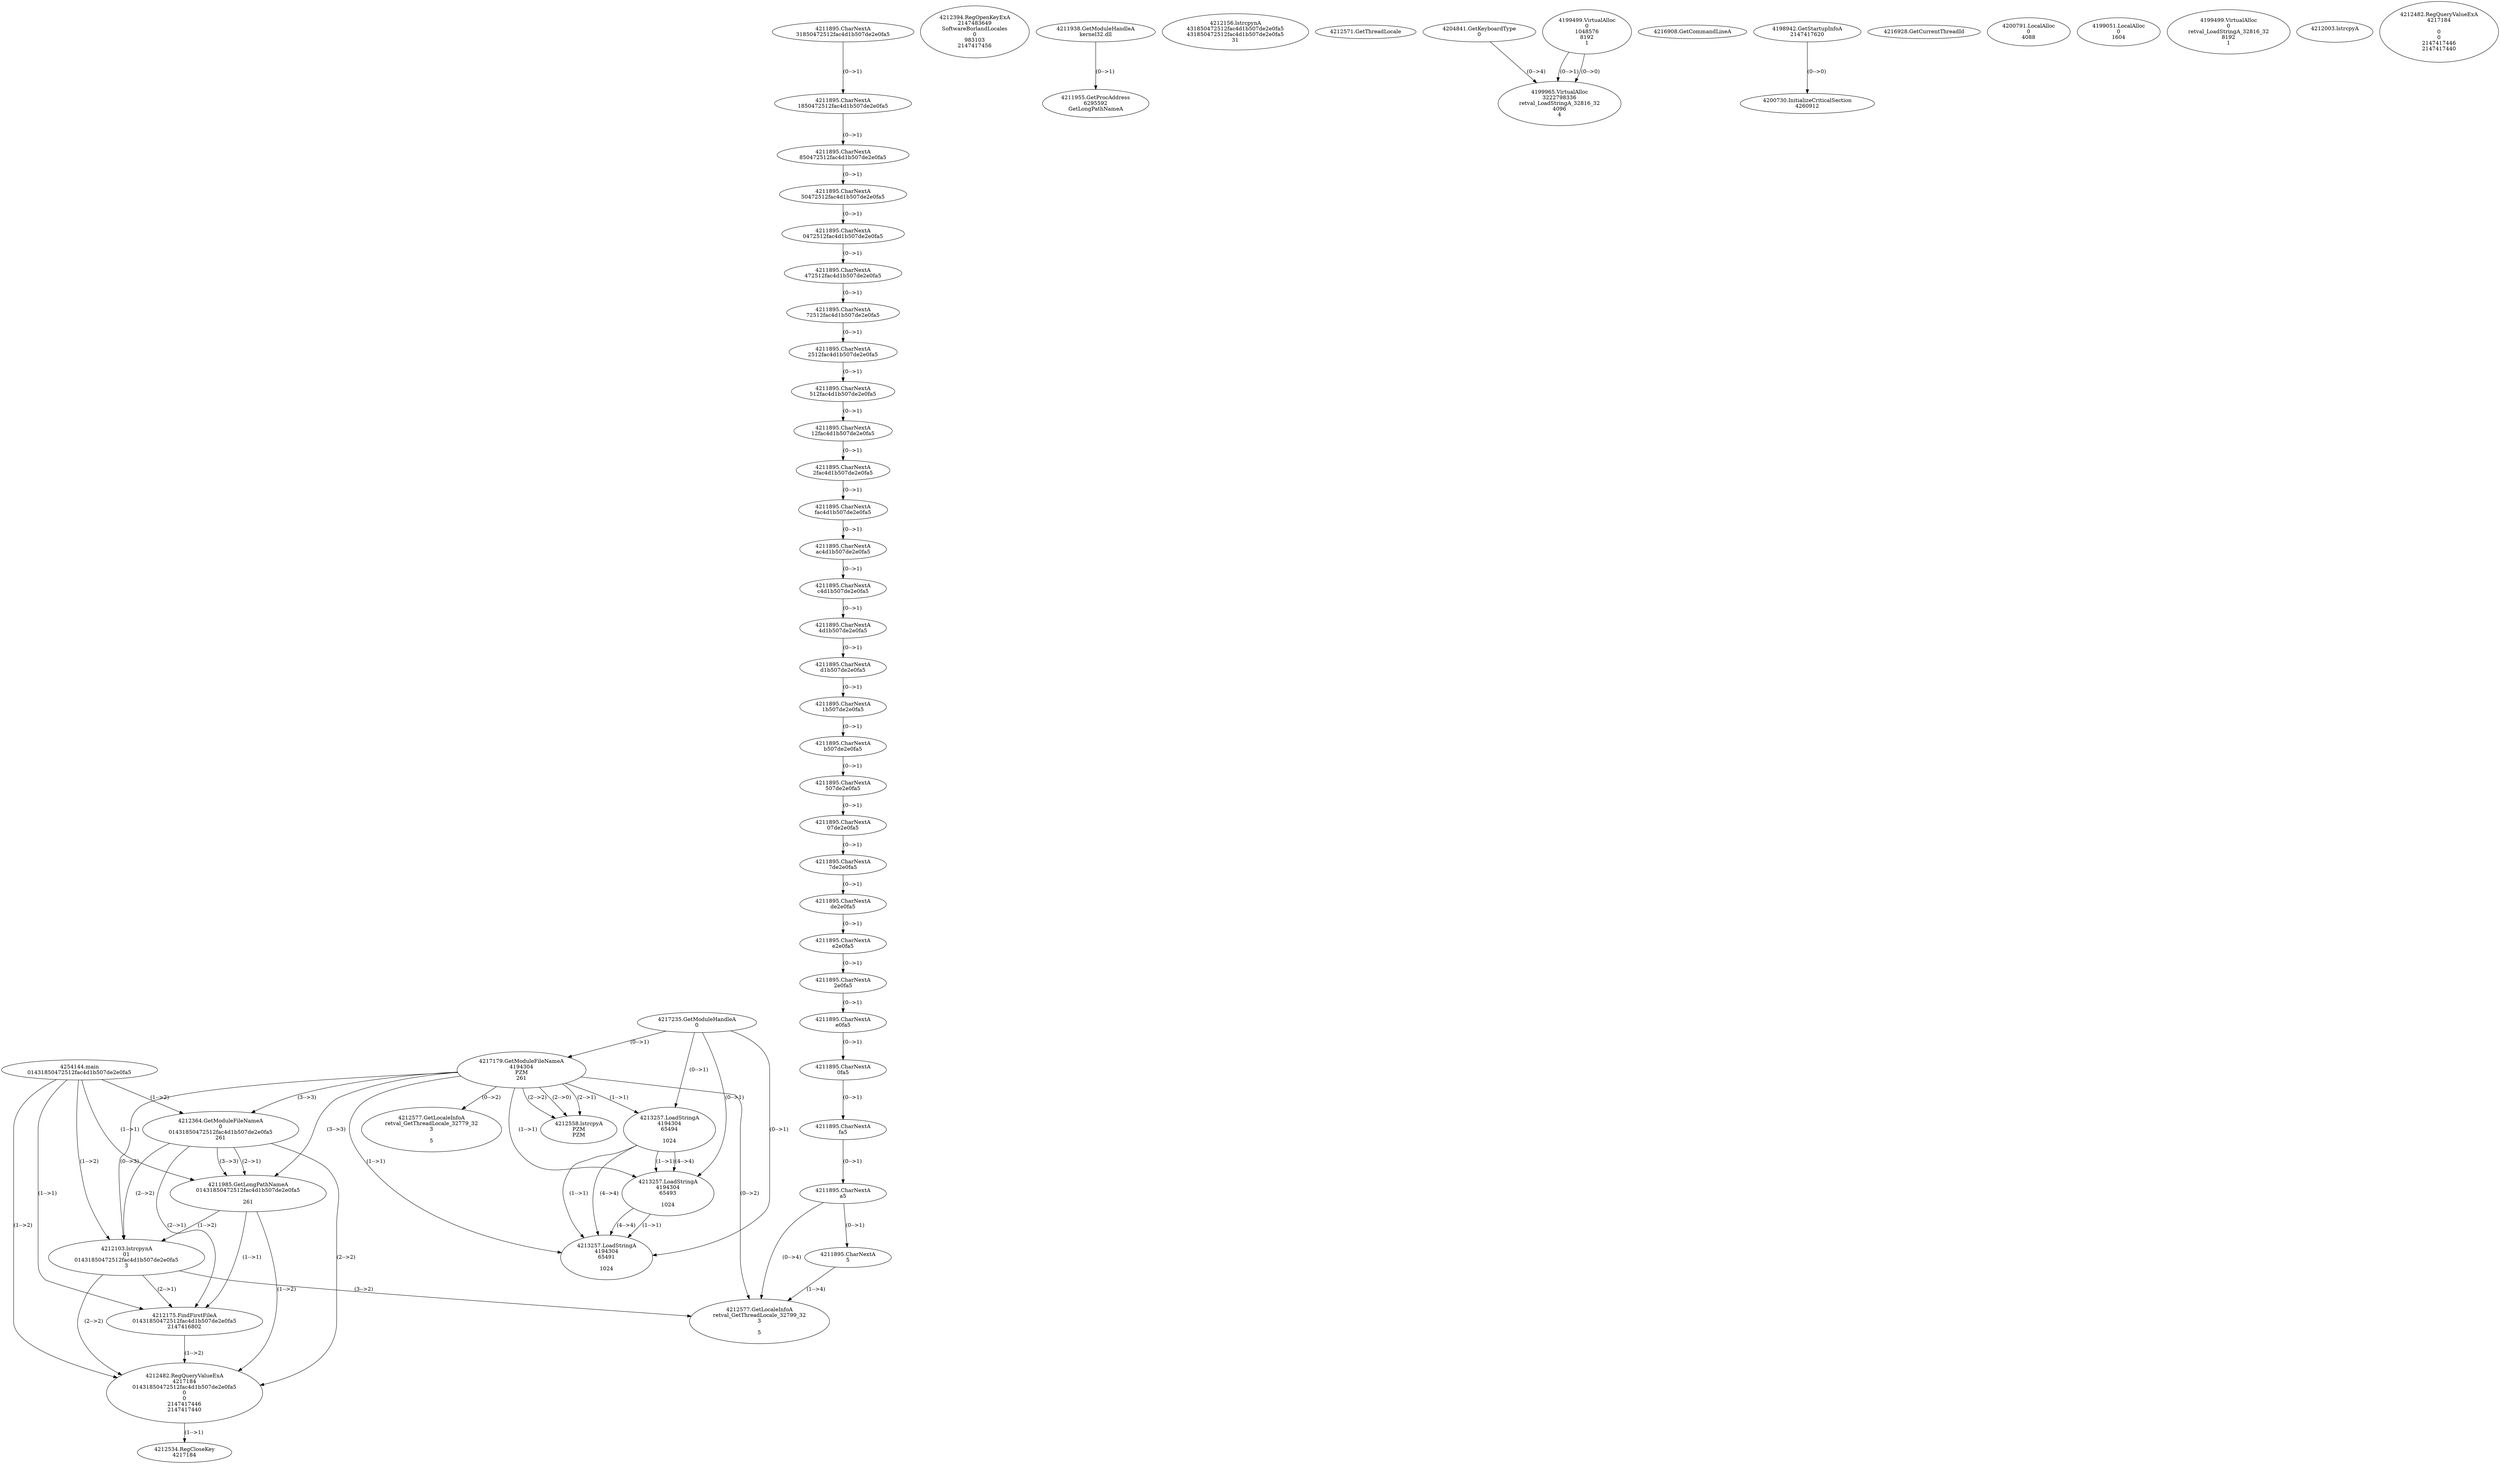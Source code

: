 // Global SCDG with merge call
digraph {
	0 [label="4254144.main
01431850472512fac4d1b507de2e0fa5"]
	1 [label="4217235.GetModuleHandleA
0"]
	2 [label="4217179.GetModuleFileNameA
4194304
PZM
261"]
	1 -> 2 [label="(0-->1)"]
	3 [label="4212364.GetModuleFileNameA
0
01431850472512fac4d1b507de2e0fa5
261"]
	0 -> 3 [label="(1-->2)"]
	2 -> 3 [label="(3-->3)"]
	4 [label="4212394.RegOpenKeyExA
2147483649
Software\Borland\Locales
0
983103
2147417456"]
	5 [label="4211938.GetModuleHandleA
kernel32.dll"]
	6 [label="4211955.GetProcAddress
6295592
GetLongPathNameA"]
	5 -> 6 [label="(0-->1)"]
	7 [label="4211985.GetLongPathNameA
01431850472512fac4d1b507de2e0fa5

261"]
	0 -> 7 [label="(1-->1)"]
	3 -> 7 [label="(2-->1)"]
	2 -> 7 [label="(3-->3)"]
	3 -> 7 [label="(3-->3)"]
	8 [label="4212103.lstrcpynA
01
01431850472512fac4d1b507de2e0fa5
3"]
	0 -> 8 [label="(1-->2)"]
	3 -> 8 [label="(2-->2)"]
	7 -> 8 [label="(1-->2)"]
	2 -> 8 [label="(0-->3)"]
	9 [label="4211895.CharNextA
31850472512fac4d1b507de2e0fa5"]
	10 [label="4211895.CharNextA
1850472512fac4d1b507de2e0fa5"]
	9 -> 10 [label="(0-->1)"]
	11 [label="4211895.CharNextA
850472512fac4d1b507de2e0fa5"]
	10 -> 11 [label="(0-->1)"]
	12 [label="4211895.CharNextA
50472512fac4d1b507de2e0fa5"]
	11 -> 12 [label="(0-->1)"]
	13 [label="4211895.CharNextA
0472512fac4d1b507de2e0fa5"]
	12 -> 13 [label="(0-->1)"]
	14 [label="4211895.CharNextA
472512fac4d1b507de2e0fa5"]
	13 -> 14 [label="(0-->1)"]
	15 [label="4211895.CharNextA
72512fac4d1b507de2e0fa5"]
	14 -> 15 [label="(0-->1)"]
	16 [label="4211895.CharNextA
2512fac4d1b507de2e0fa5"]
	15 -> 16 [label="(0-->1)"]
	17 [label="4211895.CharNextA
512fac4d1b507de2e0fa5"]
	16 -> 17 [label="(0-->1)"]
	18 [label="4211895.CharNextA
12fac4d1b507de2e0fa5"]
	17 -> 18 [label="(0-->1)"]
	19 [label="4211895.CharNextA
2fac4d1b507de2e0fa5"]
	18 -> 19 [label="(0-->1)"]
	20 [label="4211895.CharNextA
fac4d1b507de2e0fa5"]
	19 -> 20 [label="(0-->1)"]
	21 [label="4211895.CharNextA
ac4d1b507de2e0fa5"]
	20 -> 21 [label="(0-->1)"]
	22 [label="4211895.CharNextA
c4d1b507de2e0fa5"]
	21 -> 22 [label="(0-->1)"]
	23 [label="4211895.CharNextA
4d1b507de2e0fa5"]
	22 -> 23 [label="(0-->1)"]
	24 [label="4211895.CharNextA
d1b507de2e0fa5"]
	23 -> 24 [label="(0-->1)"]
	25 [label="4211895.CharNextA
1b507de2e0fa5"]
	24 -> 25 [label="(0-->1)"]
	26 [label="4211895.CharNextA
b507de2e0fa5"]
	25 -> 26 [label="(0-->1)"]
	27 [label="4211895.CharNextA
507de2e0fa5"]
	26 -> 27 [label="(0-->1)"]
	28 [label="4211895.CharNextA
07de2e0fa5"]
	27 -> 28 [label="(0-->1)"]
	29 [label="4211895.CharNextA
7de2e0fa5"]
	28 -> 29 [label="(0-->1)"]
	30 [label="4211895.CharNextA
de2e0fa5"]
	29 -> 30 [label="(0-->1)"]
	31 [label="4211895.CharNextA
e2e0fa5"]
	30 -> 31 [label="(0-->1)"]
	32 [label="4211895.CharNextA
2e0fa5"]
	31 -> 32 [label="(0-->1)"]
	33 [label="4211895.CharNextA
e0fa5"]
	32 -> 33 [label="(0-->1)"]
	34 [label="4211895.CharNextA
0fa5"]
	33 -> 34 [label="(0-->1)"]
	35 [label="4211895.CharNextA
fa5"]
	34 -> 35 [label="(0-->1)"]
	36 [label="4211895.CharNextA
a5"]
	35 -> 36 [label="(0-->1)"]
	37 [label="4211895.CharNextA
5"]
	36 -> 37 [label="(0-->1)"]
	38 [label="4212156.lstrcpynA
431850472512fac4d1b507de2e0fa5
431850472512fac4d1b507de2e0fa5
31"]
	39 [label="4212175.FindFirstFileA
01431850472512fac4d1b507de2e0fa5
2147416802"]
	0 -> 39 [label="(1-->1)"]
	3 -> 39 [label="(2-->1)"]
	7 -> 39 [label="(1-->1)"]
	8 -> 39 [label="(2-->1)"]
	40 [label="4212482.RegQueryValueExA
4217184
01431850472512fac4d1b507de2e0fa5
0
0
2147417446
2147417440"]
	0 -> 40 [label="(1-->2)"]
	3 -> 40 [label="(2-->2)"]
	7 -> 40 [label="(1-->2)"]
	8 -> 40 [label="(2-->2)"]
	39 -> 40 [label="(1-->2)"]
	41 [label="4212534.RegCloseKey
4217184"]
	40 -> 41 [label="(1-->1)"]
	42 [label="4212558.lstrcpyA
PZM
PZM"]
	2 -> 42 [label="(2-->1)"]
	2 -> 42 [label="(2-->2)"]
	2 -> 42 [label="(2-->0)"]
	43 [label="4212571.GetThreadLocale
"]
	44 [label="4212577.GetLocaleInfoA
retval_GetThreadLocale_32799_32
3

5"]
	2 -> 44 [label="(0-->2)"]
	8 -> 44 [label="(3-->2)"]
	36 -> 44 [label="(0-->4)"]
	37 -> 44 [label="(1-->4)"]
	45 [label="4204841.GetKeyboardType
0"]
	46 [label="4216908.GetCommandLineA
"]
	47 [label="4198942.GetStartupInfoA
2147417620"]
	48 [label="4216928.GetCurrentThreadId
"]
	49 [label="4213257.LoadStringA
4194304
65494

1024"]
	1 -> 49 [label="(0-->1)"]
	2 -> 49 [label="(1-->1)"]
	50 [label="4213257.LoadStringA
4194304
65493

1024"]
	1 -> 50 [label="(0-->1)"]
	2 -> 50 [label="(1-->1)"]
	49 -> 50 [label="(1-->1)"]
	49 -> 50 [label="(4-->4)"]
	51 [label="4213257.LoadStringA
4194304
65491

1024"]
	1 -> 51 [label="(0-->1)"]
	2 -> 51 [label="(1-->1)"]
	49 -> 51 [label="(1-->1)"]
	50 -> 51 [label="(1-->1)"]
	49 -> 51 [label="(4-->4)"]
	50 -> 51 [label="(4-->4)"]
	52 [label="4200730.InitializeCriticalSection
4260912"]
	47 -> 52 [label="(0-->0)"]
	53 [label="4200791.LocalAlloc
0
4088"]
	54 [label="4199499.VirtualAlloc
0
1048576
8192
1"]
	55 [label="4199051.LocalAlloc
0
1604"]
	56 [label="4199965.VirtualAlloc
3222798336
retval_LoadStringA_32816_32
4096
4"]
	54 -> 56 [label="(0-->1)"]
	45 -> 56 [label="(0-->4)"]
	54 -> 56 [label="(0-->0)"]
	57 [label="4199499.VirtualAlloc
0
retval_LoadStringA_32816_32
8192
1"]
	58 [label="4212003.lstrcpyA

"]
	59 [label="4212482.RegQueryValueExA
4217184

0
0
2147417446
2147417440"]
	60 [label="4212577.GetLocaleInfoA
retval_GetThreadLocale_32779_32
3

5"]
	2 -> 60 [label="(0-->2)"]
}
